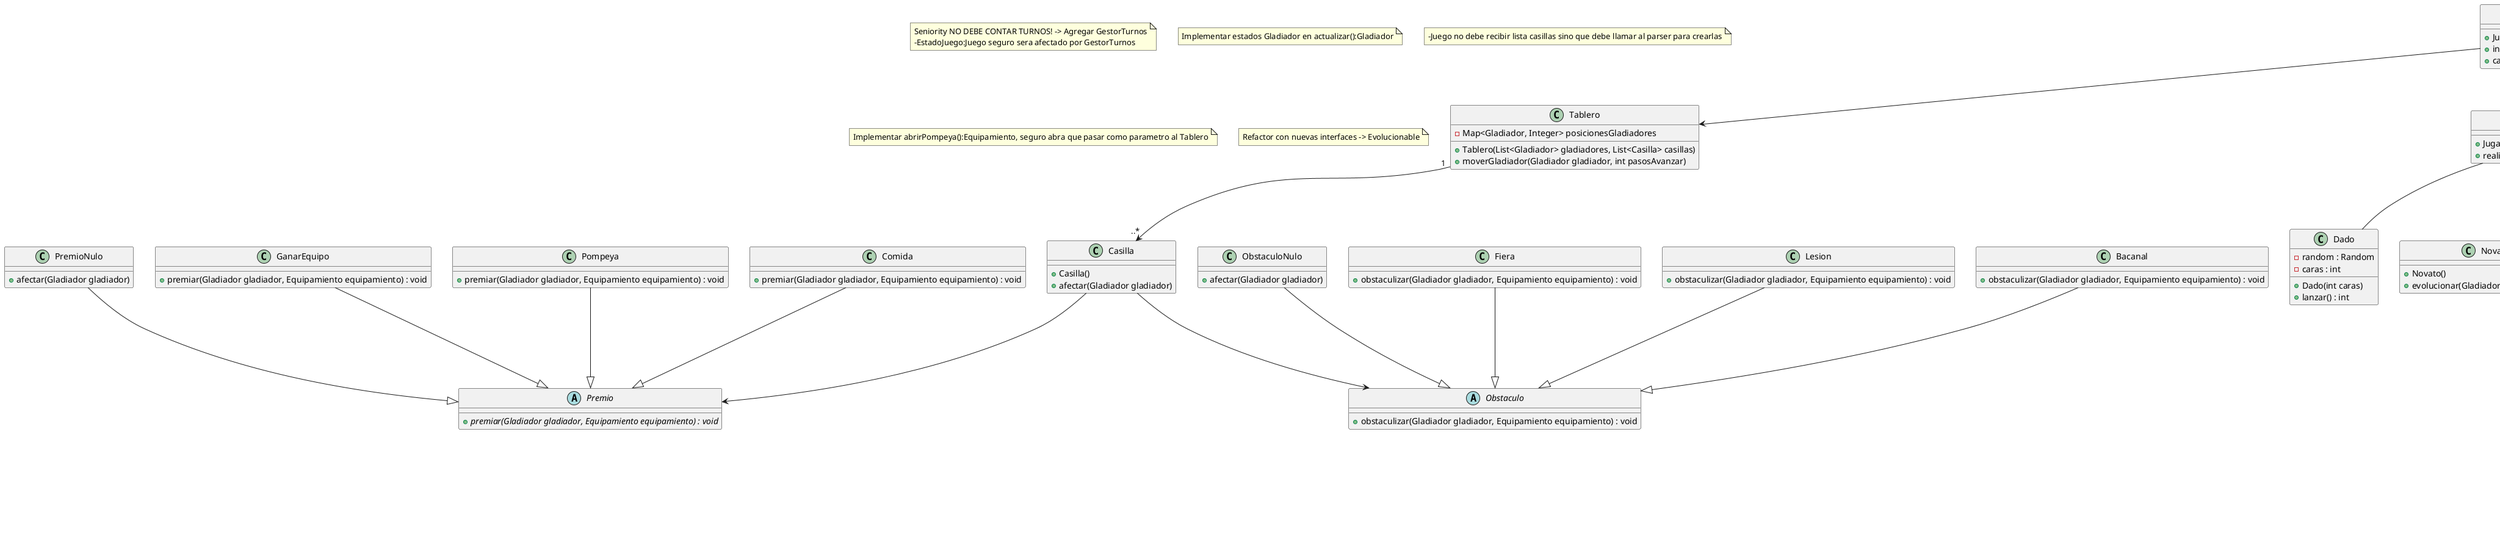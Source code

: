 @startuml

note "Seniority NO DEBE CONTAR TURNOS! -> Agregar GestorTurnos\n-EstadoJuego:Juego seguro sera afectado por GestorTurnos" as N1
note "Implementar estados Gladiador en actualizar():Gladiador" as N2
note "-Juego no debe recibir lista casillas sino que debe llamar al parser para crearlas" as N3
note "Implementar abrirPompeya():Equipamiento, seguro abra que pasar como parametro al Tablero" as N4
note "Refactor con nuevas interfaces -> Evolucionable" as N5

class Juego{
    + Juego(int cantidadJugadores, List<Casilla> casillas)
    + iniciar() : void
    + cambiarEstadoJuego( EstadoJuego estadoNuevo) : void
}

class Tablero{
    - Map<Gladiador, Integer> posicionesGladiadores
    + Tablero(List<Gladiador> gladiadores, List<Casilla> casillas)
    + moverGladiador(Gladiador gladiador, int pasosAvanzar)
}

class Casilla{
    + Casilla()
    + afectar(Gladiador gladiador)
}

abstract Premio{
+ {abstract} premiar(Gladiador gladiador, Equipamiento equipamiento) : void
}

class PremioNulo{
+ afectar(Gladiador gladiador)
}

class GanarEquipo{
 + premiar(Gladiador gladiador, Equipamiento equipamiento) : void
}

class Pompeya{
 + premiar(Gladiador gladiador, Equipamiento equipamiento) : void
}

class Comida{
 + premiar(Gladiador gladiador, Equipamiento equipamiento) : void
}

abstract Obstaculo{
+ obstaculizar(Gladiador gladiador, Equipamiento equipamiento) : void
}

class ObstaculoNulo{
+ afectar(Gladiador gladiador)
}

class Fiera{
 + obstaculizar(Gladiador gladiador, Equipamiento equipamiento) : void
}

class Lesion{
 + obstaculizar(Gladiador gladiador, Equipamiento equipamiento) : void
}

class Bacanal{
 + obstaculizar(Gladiador gladiador, Equipamiento equipamiento) : void
}

class Jugador{
    + Jugador(Gladiador gladiador)
    + realizarTurno(Tablero tablero, int maxCantidadPasos) : void
}

class Dado{
    - random : Random
    - caras : int
    + Dado(int caras)
    + lanzar() : int
}

class Gladiador{
    - energia : int
    + Gladiador()
    + actualizar(Tablero tablero, int pasosAvanzar) : void
    + cambiarEnergia(int cambioEnergia) : void
    + cambiarSeniority(Seniority nuevoSeniority) : void
    + cambiarEquipamiento(Equipamiento nuevoEquipamiento) : void
    + premiar(Premio premio) : void
    + obstaculizar(Obstaculo obstaculo) : void
}

abstract Seniority{
    - turnos : int
    # recuperacionEnergia : int
    # limiteAsencion : int
    + {abstract} evolucionar(Gladiador gladiador) : void
    + recuperarEnergia(Gladiador gladiador) : void
}

class Novato{
    + Novato()
    + evolucionar(Gladiador gladiador) : void
}

class SemiSenior{
    + SemiSenior()
    + evolucionar(Gladiador gladiador) : void
}

class Senior{
    + Senior()
    + evolucionar(Gladiador gladiador) : void
}

abstract Equipamiento{
    # reduccionDeDanio : int
    + mitigarDanio(int danio) : int
    + {abstract} mejorarEquipamiento(Gladiador gladiador) : void
}

class Desnudo{
 + Desnudo()
 + mejorarEquipamiento(Gladiador gladiador) : void
}

class Casco{
 + Casco()
 + mejorarEquipamiento(Gladiador gladiador) : void
}

class Armadura{
 + Armadura()
 + mejorarEquipamiento(Gladiador gladiador) : void
}

class EscudoEspada{
 + EscudoEspada()
 + mejorarEquipamiento(Gladiador gladiador) : void
}

class Llave{
 + Llave()
 + mejorarEquipamiento(Gladiador gladiador) : void
}

abstract EstadoJuego{
    + {abstract} finalizar() : void
    + {abstract}  determinarContinuidadEjecucion() : boolean
}

interface Finalizador{
    + finalizar() : void
}

interface DeterminadorContinuidadJuego{
    + determinarContinuidadEjecucion() : boolean
}

class Jugando{
    + finalizar() : void
    + determinarContinuidadEjecucion() : boolean
    }

class FinalizadoConGanador{
    + finalizar() : void
    + determinarContinuidadEjecucion() : boolean
}

class FinalizadoSinGanador{
    + finalizar() : void
    + determinarContinuidadEjecucion() : boolean
}

Juego --> Tablero

Juego *-- EstadoJuego

Jugando --|> EstadoJuego

EstadoJuego ..|> Finalizador

EstadoJuego ..|> DeterminadorContinuidadJuego

FinalizadoConGanador --|> EstadoJuego

FinalizadoSinGanador --|> EstadoJuego

Juego "2" --> "6" Jugador

Jugador --> Gladiador

Jugador -- Dado

Gladiador *-- Seniority

Novato --|> Seniority

SemiSenior --|> Seniority

Senior --|> Seniority

Gladiador -- Equipamiento

Tablero "1" --> "..*" Casilla

Casilla --> Premio

PremioNulo --|> Premio

Comida --|> Premio

Pompeya --|> Premio

GanarEquipo --|> Premio

Casilla --> Obstaculo

ObstaculoNulo --|> Obstaculo

Fiera --|> Obstaculo

Lesion --|> Obstaculo

Bacanal --|> Obstaculo

Equipamiento <|.. Desnudo

Equipamiento <|.. Casco

Equipamiento <|.. Armadura

Equipamiento <|.. EscudoEspada

Equipamiento <|.. Llave

@enduml